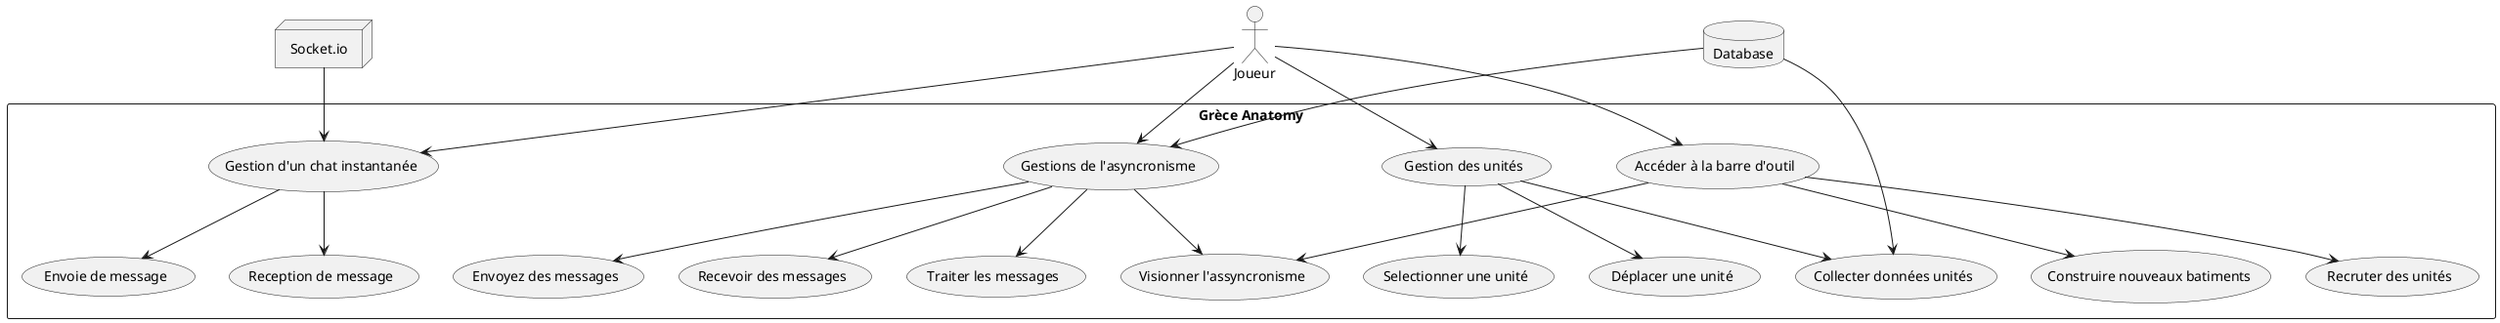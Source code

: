 @startuml "UseCase_TER"

actor "Joueur" as Player
node "Socket.io" as So
database "Database" as BD

rectangle "Grèce Anatomy" {
   (Accéder à la barre d'outil) as T0
   (Construire nouveaux batiments) as T1
   (Recruter des unités) as T2
   (Gestion des unités) as U0
   (Selectionner une unité) as U1
   (Déplacer une unité) as U2
   (Collecter données unités) as U3
   (Gestions de l'asyncronisme) as A0
   (Envoyez des messages) as A1
   (Recevoir des messages) as A2
   (Traiter les messages) as A3
   (Gestion d'un chat instantanée) as C0
   (Envoie de message) as C1
   (Reception de message) as C2
   (Visionner l'assyncronisme) as AV0
}

Player --> T0
Player --> U0
Player --> A0

T0 --> T1 <<include>>
T0 --> T2 <<include>>
T0 --> AV0 <<include>>

U0 --> U1 <<include>>
U0 --> U2 <<include>>
U0 --> U3 <<include>>

A0 --> A1 <<include>>
A0 --> A2 <<include>>
A0 --> A3 <<include>>
A0 --> AV0 <<include>>

BD --> A0
BD --> U3

Player --> C0
So --> C0
C0 --> C1 <<include>>
C0 --> C2 <<include>>



@endulm
